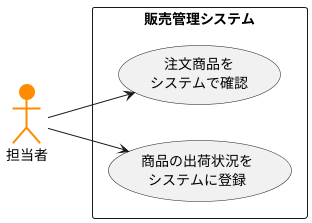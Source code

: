@startuml ユースケース図
left to right direction
actor 担当者 #ff8c00;line:Darkorange;line.bold;

rectangle  販売管理システム {
usecase (注文商品を\nシステムで確認) as confirm
usecase (商品の出荷状況を\nシステムに登録) as input 
}
担当者 --> confirm
担当者 --> input
@enduml
